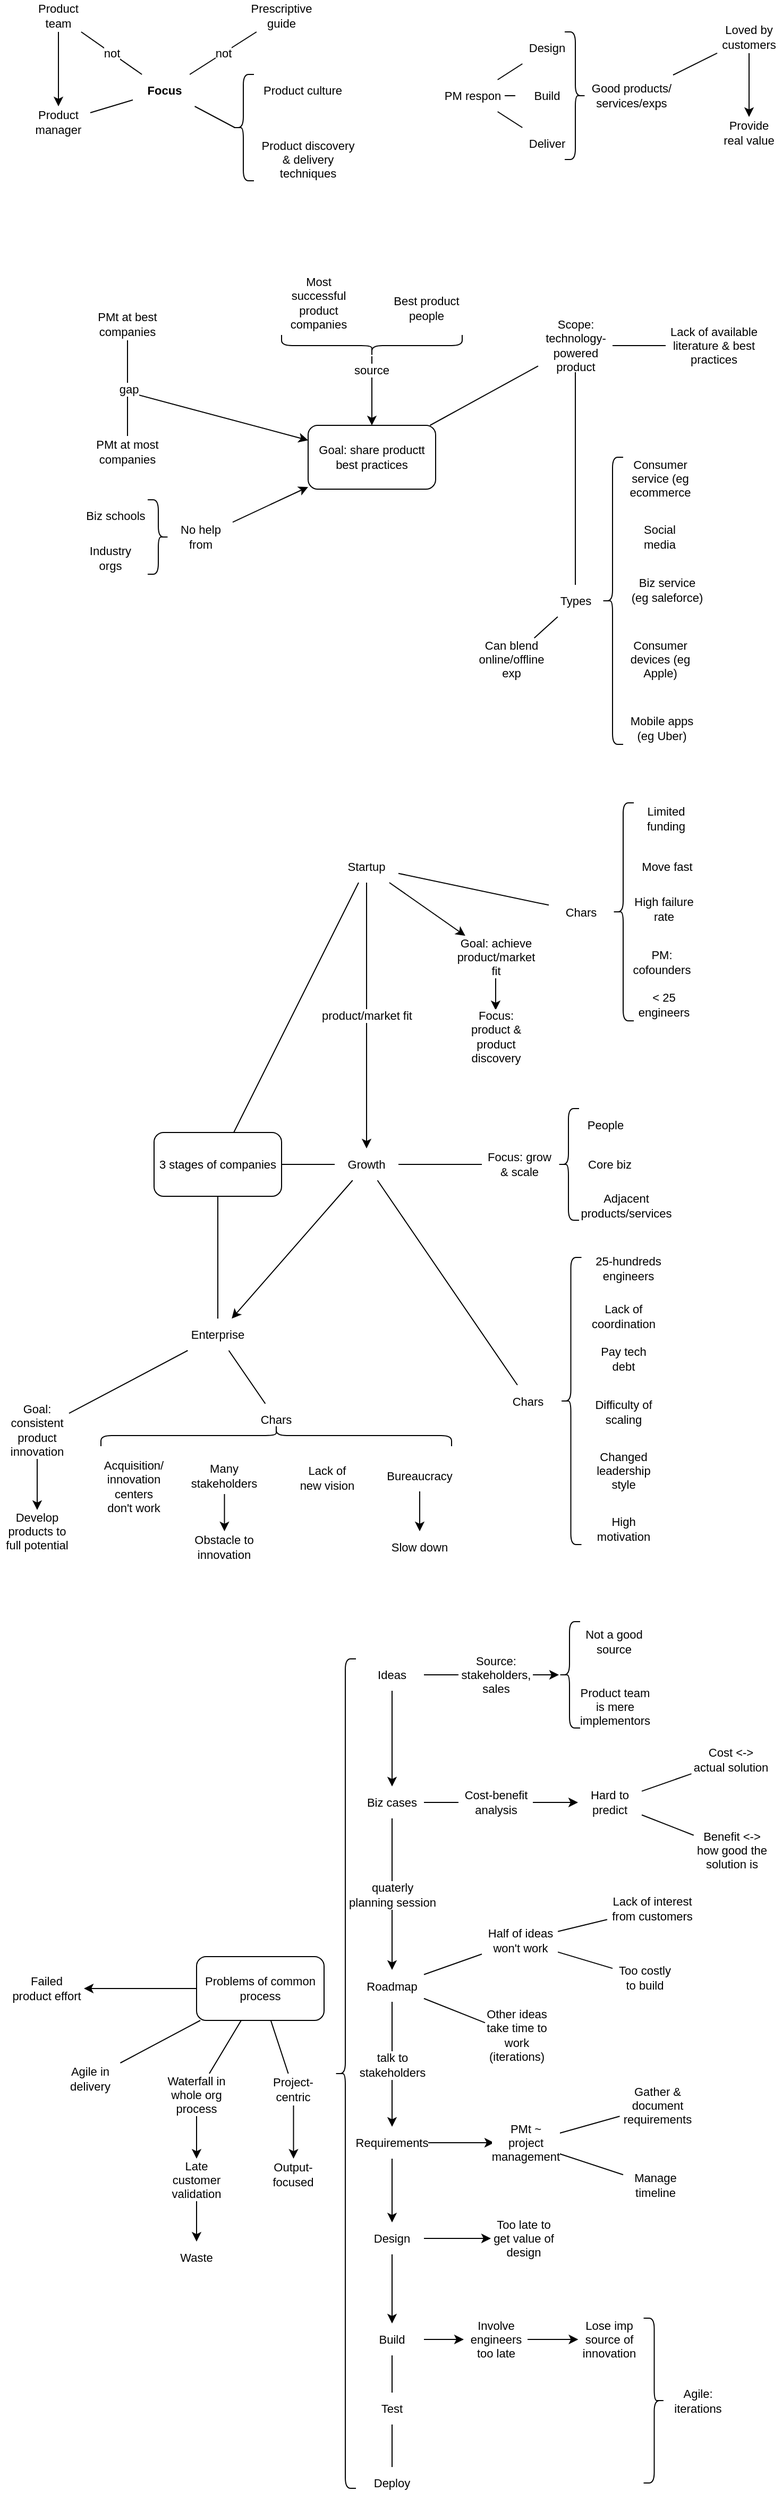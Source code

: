 <mxfile version="24.4.10" type="github">
  <diagram name="Page-1" id="LtzkvoZE5wQOxvXeWPpe">
    <mxGraphModel dx="954" dy="492" grid="1" gridSize="10" guides="1" tooltips="1" connect="1" arrows="1" fold="1" page="1" pageScale="1" pageWidth="827" pageHeight="1169" background="#ffffff" math="0" shadow="0">
      <root>
        <mxCell id="0" />
        <mxCell id="1" parent="0" />
        <mxCell id="TtzPyp4bpMKkoiG6bIdR-3" value="not" style="rounded=0;orthogonalLoop=1;jettySize=auto;html=1;endArrow=none;endFill=0;" edge="1" parent="1" source="TtzPyp4bpMKkoiG6bIdR-1" target="TtzPyp4bpMKkoiG6bIdR-2">
          <mxGeometry relative="1" as="geometry" />
        </mxCell>
        <mxCell id="TtzPyp4bpMKkoiG6bIdR-12" value="not" style="edgeStyle=none;rounded=0;orthogonalLoop=1;jettySize=auto;html=1;strokeColor=default;align=center;verticalAlign=middle;fontFamily=Helvetica;fontSize=11;fontColor=default;labelBackgroundColor=default;endArrow=none;endFill=0;" edge="1" parent="1" source="TtzPyp4bpMKkoiG6bIdR-1" target="TtzPyp4bpMKkoiG6bIdR-11">
          <mxGeometry relative="1" as="geometry" />
        </mxCell>
        <mxCell id="TtzPyp4bpMKkoiG6bIdR-13" style="edgeStyle=none;rounded=0;orthogonalLoop=1;jettySize=auto;html=1;strokeColor=default;align=center;verticalAlign=middle;fontFamily=Helvetica;fontSize=11;fontColor=default;labelBackgroundColor=default;endArrow=none;endFill=0;" edge="1" parent="1" source="TtzPyp4bpMKkoiG6bIdR-1" target="TtzPyp4bpMKkoiG6bIdR-10">
          <mxGeometry relative="1" as="geometry" />
        </mxCell>
        <mxCell id="TtzPyp4bpMKkoiG6bIdR-1" value="Focus" style="text;html=1;align=center;verticalAlign=middle;whiteSpace=wrap;rounded=0;fontSize=11;fontStyle=1" vertex="1" parent="1">
          <mxGeometry x="140" y="270" width="60" height="30" as="geometry" />
        </mxCell>
        <mxCell id="TtzPyp4bpMKkoiG6bIdR-2" value="Prescriptive guide" style="text;html=1;align=center;verticalAlign=middle;whiteSpace=wrap;rounded=0;fontSize=11;" vertex="1" parent="1">
          <mxGeometry x="250" y="200" width="60" height="30" as="geometry" />
        </mxCell>
        <mxCell id="TtzPyp4bpMKkoiG6bIdR-4" value="Product culture" style="text;html=1;align=center;verticalAlign=middle;whiteSpace=wrap;rounded=0;fontFamily=Helvetica;fontSize=11;fontColor=default;labelBackgroundColor=default;" vertex="1" parent="1">
          <mxGeometry x="260" y="270" width="80" height="30" as="geometry" />
        </mxCell>
        <mxCell id="TtzPyp4bpMKkoiG6bIdR-5" value="Product discovery &amp;amp; delivery techniques" style="text;html=1;align=center;verticalAlign=middle;whiteSpace=wrap;rounded=0;fontFamily=Helvetica;fontSize=11;fontColor=default;labelBackgroundColor=default;" vertex="1" parent="1">
          <mxGeometry x="260" y="330" width="90" height="40" as="geometry" />
        </mxCell>
        <mxCell id="TtzPyp4bpMKkoiG6bIdR-8" value="" style="shape=curlyBracket;whiteSpace=wrap;html=1;rounded=1;labelPosition=left;verticalLabelPosition=middle;align=right;verticalAlign=middle;fontFamily=Helvetica;fontSize=11;fontColor=default;labelBackgroundColor=default;" vertex="1" parent="1">
          <mxGeometry x="234" y="270" width="20" height="100" as="geometry" />
        </mxCell>
        <mxCell id="TtzPyp4bpMKkoiG6bIdR-9" style="edgeStyle=none;rounded=0;orthogonalLoop=1;jettySize=auto;html=1;entryX=0.1;entryY=0.5;entryDx=0;entryDy=0;entryPerimeter=0;strokeColor=default;align=center;verticalAlign=middle;fontFamily=Helvetica;fontSize=11;fontColor=default;labelBackgroundColor=default;endArrow=none;endFill=0;" edge="1" parent="1" source="TtzPyp4bpMKkoiG6bIdR-1" target="TtzPyp4bpMKkoiG6bIdR-8">
          <mxGeometry relative="1" as="geometry" />
        </mxCell>
        <mxCell id="TtzPyp4bpMKkoiG6bIdR-10" value="Product manager" style="text;html=1;align=center;verticalAlign=middle;whiteSpace=wrap;rounded=0;fontFamily=Helvetica;fontSize=11;fontColor=default;labelBackgroundColor=default;" vertex="1" parent="1">
          <mxGeometry x="40" y="300" width="60" height="30" as="geometry" />
        </mxCell>
        <mxCell id="TtzPyp4bpMKkoiG6bIdR-14" style="edgeStyle=none;rounded=0;orthogonalLoop=1;jettySize=auto;html=1;strokeColor=default;align=center;verticalAlign=middle;fontFamily=Helvetica;fontSize=11;fontColor=default;labelBackgroundColor=default;endArrow=classic;endFill=1;" edge="1" parent="1" source="TtzPyp4bpMKkoiG6bIdR-11" target="TtzPyp4bpMKkoiG6bIdR-10">
          <mxGeometry relative="1" as="geometry">
            <Array as="points" />
          </mxGeometry>
        </mxCell>
        <mxCell id="TtzPyp4bpMKkoiG6bIdR-11" value="Product team" style="text;html=1;align=center;verticalAlign=middle;whiteSpace=wrap;rounded=0;fontFamily=Helvetica;fontSize=11;fontColor=default;labelBackgroundColor=default;" vertex="1" parent="1">
          <mxGeometry x="40" y="200" width="60" height="30" as="geometry" />
        </mxCell>
        <mxCell id="TtzPyp4bpMKkoiG6bIdR-20" style="edgeStyle=none;rounded=0;orthogonalLoop=1;jettySize=auto;html=1;strokeColor=default;align=center;verticalAlign=middle;fontFamily=Helvetica;fontSize=11;fontColor=default;labelBackgroundColor=default;endArrow=none;endFill=0;startArrow=classic;startFill=1;" edge="1" parent="1" source="TtzPyp4bpMKkoiG6bIdR-17">
          <mxGeometry relative="1" as="geometry">
            <mxPoint x="140" y="570" as="targetPoint" />
          </mxGeometry>
        </mxCell>
        <mxCell id="TtzPyp4bpMKkoiG6bIdR-24" style="edgeStyle=none;rounded=0;orthogonalLoop=1;jettySize=auto;html=1;strokeColor=default;align=center;verticalAlign=middle;fontFamily=Helvetica;fontSize=11;fontColor=default;labelBackgroundColor=default;endArrow=none;endFill=0;" edge="1" parent="1" source="TtzPyp4bpMKkoiG6bIdR-17" target="TtzPyp4bpMKkoiG6bIdR-23">
          <mxGeometry relative="1" as="geometry" />
        </mxCell>
        <mxCell id="TtzPyp4bpMKkoiG6bIdR-17" value="Goal: share productt best practices" style="rounded=1;whiteSpace=wrap;html=1;fontFamily=Helvetica;fontSize=11;fontColor=default;labelBackgroundColor=default;" vertex="1" parent="1">
          <mxGeometry x="305" y="600" width="120" height="60" as="geometry" />
        </mxCell>
        <mxCell id="TtzPyp4bpMKkoiG6bIdR-21" value="" style="edgeStyle=none;rounded=0;orthogonalLoop=1;jettySize=auto;html=1;strokeColor=default;align=center;verticalAlign=middle;fontFamily=Helvetica;fontSize=11;fontColor=default;labelBackgroundColor=default;endArrow=none;endFill=0;" edge="1" parent="1" source="TtzPyp4bpMKkoiG6bIdR-18" target="TtzPyp4bpMKkoiG6bIdR-19">
          <mxGeometry relative="1" as="geometry" />
        </mxCell>
        <mxCell id="TtzPyp4bpMKkoiG6bIdR-22" value="gap" style="edgeLabel;html=1;align=center;verticalAlign=middle;resizable=0;points=[];fontFamily=Helvetica;fontSize=11;fontColor=default;labelBackgroundColor=default;" vertex="1" connectable="0" parent="TtzPyp4bpMKkoiG6bIdR-21">
          <mxGeometry x="0.022" y="1" relative="1" as="geometry">
            <mxPoint as="offset" />
          </mxGeometry>
        </mxCell>
        <mxCell id="TtzPyp4bpMKkoiG6bIdR-18" value="PMt at best companies" style="text;html=1;align=center;verticalAlign=middle;whiteSpace=wrap;rounded=0;fontFamily=Helvetica;fontSize=11;fontColor=default;labelBackgroundColor=default;" vertex="1" parent="1">
          <mxGeometry x="105" y="490" width="60" height="30" as="geometry" />
        </mxCell>
        <mxCell id="TtzPyp4bpMKkoiG6bIdR-19" value="PMt at most companies" style="text;html=1;align=center;verticalAlign=middle;whiteSpace=wrap;rounded=0;fontFamily=Helvetica;fontSize=11;fontColor=default;labelBackgroundColor=default;" vertex="1" parent="1">
          <mxGeometry x="100" y="610" width="70" height="30" as="geometry" />
        </mxCell>
        <mxCell id="TtzPyp4bpMKkoiG6bIdR-26" value="" style="edgeStyle=none;rounded=0;orthogonalLoop=1;jettySize=auto;html=1;strokeColor=default;align=center;verticalAlign=middle;fontFamily=Helvetica;fontSize=11;fontColor=default;labelBackgroundColor=default;endArrow=none;endFill=0;" edge="1" parent="1" source="TtzPyp4bpMKkoiG6bIdR-23" target="TtzPyp4bpMKkoiG6bIdR-25">
          <mxGeometry relative="1" as="geometry" />
        </mxCell>
        <mxCell id="TtzPyp4bpMKkoiG6bIdR-23" value="Scope: technology-powered product" style="text;html=1;align=center;verticalAlign=middle;whiteSpace=wrap;rounded=0;fontFamily=Helvetica;fontSize=11;fontColor=default;labelBackgroundColor=default;" vertex="1" parent="1">
          <mxGeometry x="521.5" y="500" width="70" height="50" as="geometry" />
        </mxCell>
        <mxCell id="TtzPyp4bpMKkoiG6bIdR-25" value="Lack of available literature &amp;amp; best practices" style="text;html=1;align=center;verticalAlign=middle;whiteSpace=wrap;rounded=0;fontFamily=Helvetica;fontSize=11;fontColor=default;labelBackgroundColor=default;" vertex="1" parent="1">
          <mxGeometry x="641.5" y="505" width="90" height="40" as="geometry" />
        </mxCell>
        <mxCell id="TtzPyp4bpMKkoiG6bIdR-37" style="edgeStyle=none;rounded=0;orthogonalLoop=1;jettySize=auto;html=1;strokeColor=default;align=center;verticalAlign=middle;fontFamily=Helvetica;fontSize=11;fontColor=default;labelBackgroundColor=default;endArrow=none;endFill=0;" edge="1" parent="1" source="TtzPyp4bpMKkoiG6bIdR-27" target="TtzPyp4bpMKkoiG6bIdR-36">
          <mxGeometry relative="1" as="geometry" />
        </mxCell>
        <mxCell id="TtzPyp4bpMKkoiG6bIdR-27" value="Good products/&lt;br&gt;services/exps" style="text;html=1;align=center;verticalAlign=middle;whiteSpace=wrap;rounded=0;fontFamily=Helvetica;fontSize=11;fontColor=default;labelBackgroundColor=default;" vertex="1" parent="1">
          <mxGeometry x="570" y="270" width="78.5" height="40" as="geometry" />
        </mxCell>
        <mxCell id="TtzPyp4bpMKkoiG6bIdR-33" style="edgeStyle=none;rounded=0;orthogonalLoop=1;jettySize=auto;html=1;strokeColor=default;align=center;verticalAlign=middle;fontFamily=Helvetica;fontSize=11;fontColor=default;labelBackgroundColor=default;endArrow=none;endFill=0;" edge="1" parent="1" source="TtzPyp4bpMKkoiG6bIdR-28" target="TtzPyp4bpMKkoiG6bIdR-30">
          <mxGeometry relative="1" as="geometry" />
        </mxCell>
        <mxCell id="TtzPyp4bpMKkoiG6bIdR-34" style="edgeStyle=none;rounded=0;orthogonalLoop=1;jettySize=auto;html=1;strokeColor=default;align=center;verticalAlign=middle;fontFamily=Helvetica;fontSize=11;fontColor=default;labelBackgroundColor=default;endArrow=none;endFill=0;" edge="1" parent="1" source="TtzPyp4bpMKkoiG6bIdR-28" target="TtzPyp4bpMKkoiG6bIdR-31">
          <mxGeometry relative="1" as="geometry" />
        </mxCell>
        <mxCell id="TtzPyp4bpMKkoiG6bIdR-35" style="edgeStyle=none;rounded=0;orthogonalLoop=1;jettySize=auto;html=1;strokeColor=default;align=center;verticalAlign=middle;fontFamily=Helvetica;fontSize=11;fontColor=default;labelBackgroundColor=default;endArrow=none;endFill=0;" edge="1" parent="1" source="TtzPyp4bpMKkoiG6bIdR-28" target="TtzPyp4bpMKkoiG6bIdR-32">
          <mxGeometry relative="1" as="geometry" />
        </mxCell>
        <mxCell id="TtzPyp4bpMKkoiG6bIdR-28" value="PM respon" style="text;html=1;align=center;verticalAlign=middle;whiteSpace=wrap;rounded=0;fontFamily=Helvetica;fontSize=11;fontColor=default;labelBackgroundColor=default;" vertex="1" parent="1">
          <mxGeometry x="430" y="275" width="60" height="30" as="geometry" />
        </mxCell>
        <mxCell id="TtzPyp4bpMKkoiG6bIdR-29" value="" style="shape=curlyBracket;whiteSpace=wrap;html=1;rounded=1;flipH=1;labelPosition=right;verticalLabelPosition=middle;align=left;verticalAlign=middle;fontFamily=Helvetica;fontSize=11;fontColor=default;labelBackgroundColor=default;" vertex="1" parent="1">
          <mxGeometry x="546.5" y="230" width="20" height="120" as="geometry" />
        </mxCell>
        <mxCell id="TtzPyp4bpMKkoiG6bIdR-30" value="Design" style="text;html=1;align=center;verticalAlign=middle;whiteSpace=wrap;rounded=0;fontFamily=Helvetica;fontSize=11;fontColor=default;labelBackgroundColor=default;" vertex="1" parent="1">
          <mxGeometry x="500" y="230" width="60" height="30" as="geometry" />
        </mxCell>
        <mxCell id="TtzPyp4bpMKkoiG6bIdR-31" value="Build" style="text;html=1;align=center;verticalAlign=middle;whiteSpace=wrap;rounded=0;fontFamily=Helvetica;fontSize=11;fontColor=default;labelBackgroundColor=default;" vertex="1" parent="1">
          <mxGeometry x="500" y="275" width="60" height="30" as="geometry" />
        </mxCell>
        <mxCell id="TtzPyp4bpMKkoiG6bIdR-32" value="Deliver" style="text;html=1;align=center;verticalAlign=middle;whiteSpace=wrap;rounded=0;fontFamily=Helvetica;fontSize=11;fontColor=default;labelBackgroundColor=default;" vertex="1" parent="1">
          <mxGeometry x="500" y="320" width="60" height="30" as="geometry" />
        </mxCell>
        <mxCell id="TtzPyp4bpMKkoiG6bIdR-39" value="" style="edgeStyle=none;rounded=0;orthogonalLoop=1;jettySize=auto;html=1;strokeColor=default;align=center;verticalAlign=middle;fontFamily=Helvetica;fontSize=11;fontColor=default;labelBackgroundColor=default;endArrow=classic;endFill=1;" edge="1" parent="1" source="TtzPyp4bpMKkoiG6bIdR-36" target="TtzPyp4bpMKkoiG6bIdR-38">
          <mxGeometry relative="1" as="geometry" />
        </mxCell>
        <mxCell id="TtzPyp4bpMKkoiG6bIdR-36" value="Loved by customers" style="text;html=1;align=center;verticalAlign=middle;whiteSpace=wrap;rounded=0;fontFamily=Helvetica;fontSize=11;fontColor=default;labelBackgroundColor=default;" vertex="1" parent="1">
          <mxGeometry x="690" y="220" width="60" height="30" as="geometry" />
        </mxCell>
        <mxCell id="TtzPyp4bpMKkoiG6bIdR-38" value="Provide real value" style="text;html=1;align=center;verticalAlign=middle;whiteSpace=wrap;rounded=0;fontFamily=Helvetica;fontSize=11;fontColor=default;labelBackgroundColor=default;" vertex="1" parent="1">
          <mxGeometry x="690" y="310" width="60" height="30" as="geometry" />
        </mxCell>
        <mxCell id="TtzPyp4bpMKkoiG6bIdR-48" style="edgeStyle=none;rounded=0;orthogonalLoop=1;jettySize=auto;html=1;strokeColor=default;align=center;verticalAlign=middle;fontFamily=Helvetica;fontSize=11;fontColor=default;labelBackgroundColor=default;endArrow=none;endFill=0;" edge="1" parent="1" source="TtzPyp4bpMKkoiG6bIdR-40" target="TtzPyp4bpMKkoiG6bIdR-47">
          <mxGeometry relative="1" as="geometry" />
        </mxCell>
        <mxCell id="TtzPyp4bpMKkoiG6bIdR-49" style="edgeStyle=none;rounded=0;orthogonalLoop=1;jettySize=auto;html=1;strokeColor=default;align=center;verticalAlign=middle;fontFamily=Helvetica;fontSize=11;fontColor=default;labelBackgroundColor=default;endArrow=none;endFill=0;" edge="1" parent="1" source="TtzPyp4bpMKkoiG6bIdR-40" target="TtzPyp4bpMKkoiG6bIdR-23">
          <mxGeometry relative="1" as="geometry" />
        </mxCell>
        <mxCell id="TtzPyp4bpMKkoiG6bIdR-40" value="Types" style="text;html=1;align=center;verticalAlign=middle;whiteSpace=wrap;rounded=0;fontFamily=Helvetica;fontSize=11;fontColor=default;labelBackgroundColor=default;" vertex="1" parent="1">
          <mxGeometry x="526.5" y="750" width="60" height="30" as="geometry" />
        </mxCell>
        <mxCell id="TtzPyp4bpMKkoiG6bIdR-41" value="" style="shape=curlyBracket;whiteSpace=wrap;html=1;rounded=1;labelPosition=left;verticalLabelPosition=middle;align=right;verticalAlign=middle;fontFamily=Helvetica;fontSize=11;fontColor=default;labelBackgroundColor=default;" vertex="1" parent="1">
          <mxGeometry x="581.5" y="630" width="20" height="270" as="geometry" />
        </mxCell>
        <mxCell id="TtzPyp4bpMKkoiG6bIdR-42" value="Consumer service (eg ecommerce" style="text;html=1;align=center;verticalAlign=middle;whiteSpace=wrap;rounded=0;fontFamily=Helvetica;fontSize=11;fontColor=default;labelBackgroundColor=default;" vertex="1" parent="1">
          <mxGeometry x="601.5" y="630" width="68.5" height="40" as="geometry" />
        </mxCell>
        <mxCell id="TtzPyp4bpMKkoiG6bIdR-43" value="Social media" style="text;html=1;align=center;verticalAlign=middle;whiteSpace=wrap;rounded=0;fontFamily=Helvetica;fontSize=11;fontColor=default;labelBackgroundColor=default;" vertex="1" parent="1">
          <mxGeometry x="605.75" y="690" width="60" height="30" as="geometry" />
        </mxCell>
        <mxCell id="TtzPyp4bpMKkoiG6bIdR-44" value="Biz service (eg saleforce)" style="text;html=1;align=center;verticalAlign=middle;whiteSpace=wrap;rounded=0;fontFamily=Helvetica;fontSize=11;fontColor=default;labelBackgroundColor=default;" vertex="1" parent="1">
          <mxGeometry x="605.75" y="740" width="74.25" height="30" as="geometry" />
        </mxCell>
        <mxCell id="TtzPyp4bpMKkoiG6bIdR-45" value="Consumer devices (eg Apple)" style="text;html=1;align=center;verticalAlign=middle;whiteSpace=wrap;rounded=0;fontFamily=Helvetica;fontSize=11;fontColor=default;labelBackgroundColor=default;" vertex="1" parent="1">
          <mxGeometry x="607.25" y="800" width="58.5" height="40" as="geometry" />
        </mxCell>
        <mxCell id="TtzPyp4bpMKkoiG6bIdR-46" value="Mobile apps (eg Uber)" style="text;html=1;align=center;verticalAlign=middle;whiteSpace=wrap;rounded=0;fontFamily=Helvetica;fontSize=11;fontColor=default;labelBackgroundColor=default;" vertex="1" parent="1">
          <mxGeometry x="605.75" y="870" width="64.25" height="30" as="geometry" />
        </mxCell>
        <mxCell id="TtzPyp4bpMKkoiG6bIdR-47" value="Can blend online/offline exp" style="text;html=1;align=center;verticalAlign=middle;whiteSpace=wrap;rounded=0;fontFamily=Helvetica;fontSize=11;fontColor=default;labelBackgroundColor=default;" vertex="1" parent="1">
          <mxGeometry x="461.5" y="800" width="68.5" height="40" as="geometry" />
        </mxCell>
        <mxCell id="TtzPyp4bpMKkoiG6bIdR-50" value="Most successful product companies" style="text;html=1;align=center;verticalAlign=middle;whiteSpace=wrap;rounded=0;fontFamily=Helvetica;fontSize=11;fontColor=default;labelBackgroundColor=default;" vertex="1" parent="1">
          <mxGeometry x="280" y="460" width="70" height="50" as="geometry" />
        </mxCell>
        <mxCell id="TtzPyp4bpMKkoiG6bIdR-51" value="Best product people" style="text;html=1;align=center;verticalAlign=middle;whiteSpace=wrap;rounded=0;fontFamily=Helvetica;fontSize=11;fontColor=default;labelBackgroundColor=default;" vertex="1" parent="1">
          <mxGeometry x="381.5" y="475" width="68.5" height="30" as="geometry" />
        </mxCell>
        <mxCell id="TtzPyp4bpMKkoiG6bIdR-53" value="" style="edgeStyle=none;rounded=0;orthogonalLoop=1;jettySize=auto;html=1;strokeColor=default;align=center;verticalAlign=middle;fontFamily=Helvetica;fontSize=11;fontColor=default;labelBackgroundColor=default;endArrow=classic;endFill=1;" edge="1" parent="1" source="TtzPyp4bpMKkoiG6bIdR-52" target="TtzPyp4bpMKkoiG6bIdR-17">
          <mxGeometry relative="1" as="geometry" />
        </mxCell>
        <mxCell id="TtzPyp4bpMKkoiG6bIdR-52" value="source" style="shape=curlyBracket;whiteSpace=wrap;html=1;rounded=1;flipH=1;labelPosition=center;verticalLabelPosition=bottom;align=center;verticalAlign=top;fontFamily=Helvetica;fontSize=11;fontColor=default;labelBackgroundColor=default;direction=north;" vertex="1" parent="1">
          <mxGeometry x="280" y="515" width="170" height="20" as="geometry" />
        </mxCell>
        <mxCell id="TtzPyp4bpMKkoiG6bIdR-58" style="edgeStyle=none;rounded=0;orthogonalLoop=1;jettySize=auto;html=1;strokeColor=default;align=center;verticalAlign=middle;fontFamily=Helvetica;fontSize=11;fontColor=default;labelBackgroundColor=default;endArrow=classic;endFill=1;" edge="1" parent="1" source="TtzPyp4bpMKkoiG6bIdR-54" target="TtzPyp4bpMKkoiG6bIdR-17">
          <mxGeometry relative="1" as="geometry" />
        </mxCell>
        <mxCell id="TtzPyp4bpMKkoiG6bIdR-54" value="No help from" style="text;html=1;align=center;verticalAlign=middle;whiteSpace=wrap;rounded=0;fontFamily=Helvetica;fontSize=11;fontColor=default;labelBackgroundColor=default;" vertex="1" parent="1">
          <mxGeometry x="174" y="690" width="60" height="30" as="geometry" />
        </mxCell>
        <mxCell id="TtzPyp4bpMKkoiG6bIdR-55" value="" style="shape=curlyBracket;whiteSpace=wrap;html=1;rounded=1;flipH=1;labelPosition=right;verticalLabelPosition=middle;align=left;verticalAlign=middle;fontFamily=Helvetica;fontSize=11;fontColor=default;labelBackgroundColor=default;" vertex="1" parent="1">
          <mxGeometry x="154" y="670" width="20" height="70" as="geometry" />
        </mxCell>
        <mxCell id="TtzPyp4bpMKkoiG6bIdR-56" value="Biz schools" style="text;html=1;align=center;verticalAlign=middle;whiteSpace=wrap;rounded=0;fontFamily=Helvetica;fontSize=11;fontColor=default;labelBackgroundColor=default;" vertex="1" parent="1">
          <mxGeometry x="94" y="670" width="60" height="30" as="geometry" />
        </mxCell>
        <mxCell id="TtzPyp4bpMKkoiG6bIdR-57" value="Industry orgs" style="text;html=1;align=center;verticalAlign=middle;whiteSpace=wrap;rounded=0;fontFamily=Helvetica;fontSize=11;fontColor=default;labelBackgroundColor=default;" vertex="1" parent="1">
          <mxGeometry x="89" y="710" width="60" height="30" as="geometry" />
        </mxCell>
        <mxCell id="TtzPyp4bpMKkoiG6bIdR-73" style="edgeStyle=none;rounded=0;orthogonalLoop=1;jettySize=auto;html=1;strokeColor=default;align=center;verticalAlign=middle;fontFamily=Helvetica;fontSize=11;fontColor=default;labelBackgroundColor=default;endArrow=none;endFill=0;" edge="1" parent="1" source="TtzPyp4bpMKkoiG6bIdR-59" target="TtzPyp4bpMKkoiG6bIdR-60">
          <mxGeometry relative="1" as="geometry" />
        </mxCell>
        <mxCell id="TtzPyp4bpMKkoiG6bIdR-76" style="edgeStyle=none;rounded=0;orthogonalLoop=1;jettySize=auto;html=1;strokeColor=default;align=center;verticalAlign=middle;fontFamily=Helvetica;fontSize=11;fontColor=default;labelBackgroundColor=default;endArrow=none;endFill=0;" edge="1" parent="1" source="TtzPyp4bpMKkoiG6bIdR-59" target="TtzPyp4bpMKkoiG6bIdR-74">
          <mxGeometry relative="1" as="geometry" />
        </mxCell>
        <mxCell id="TtzPyp4bpMKkoiG6bIdR-94" style="edgeStyle=none;rounded=0;orthogonalLoop=1;jettySize=auto;html=1;strokeColor=default;align=center;verticalAlign=middle;fontFamily=Helvetica;fontSize=11;fontColor=default;labelBackgroundColor=default;endArrow=none;endFill=0;" edge="1" parent="1" source="TtzPyp4bpMKkoiG6bIdR-59" target="TtzPyp4bpMKkoiG6bIdR-93">
          <mxGeometry relative="1" as="geometry" />
        </mxCell>
        <mxCell id="TtzPyp4bpMKkoiG6bIdR-59" value="3 stages of companies" style="rounded=1;whiteSpace=wrap;html=1;fontFamily=Helvetica;fontSize=11;fontColor=default;labelBackgroundColor=default;" vertex="1" parent="1">
          <mxGeometry x="160" y="1265" width="120" height="60" as="geometry" />
        </mxCell>
        <mxCell id="TtzPyp4bpMKkoiG6bIdR-63" style="edgeStyle=none;rounded=0;orthogonalLoop=1;jettySize=auto;html=1;strokeColor=default;align=center;verticalAlign=middle;fontFamily=Helvetica;fontSize=11;fontColor=default;labelBackgroundColor=default;endArrow=classic;endFill=1;" edge="1" parent="1" source="TtzPyp4bpMKkoiG6bIdR-60" target="TtzPyp4bpMKkoiG6bIdR-62">
          <mxGeometry relative="1" as="geometry" />
        </mxCell>
        <mxCell id="TtzPyp4bpMKkoiG6bIdR-64" value="" style="edgeStyle=none;rounded=0;orthogonalLoop=1;jettySize=auto;html=1;strokeColor=default;align=center;verticalAlign=middle;fontFamily=Helvetica;fontSize=11;fontColor=default;labelBackgroundColor=default;endArrow=none;endFill=0;" edge="1" parent="1" source="TtzPyp4bpMKkoiG6bIdR-60" target="TtzPyp4bpMKkoiG6bIdR-61">
          <mxGeometry relative="1" as="geometry" />
        </mxCell>
        <mxCell id="TtzPyp4bpMKkoiG6bIdR-77" value="product/market fit" style="edgeStyle=none;rounded=0;orthogonalLoop=1;jettySize=auto;html=1;strokeColor=default;align=center;verticalAlign=middle;fontFamily=Helvetica;fontSize=11;fontColor=default;labelBackgroundColor=default;endArrow=classic;endFill=1;" edge="1" parent="1" source="TtzPyp4bpMKkoiG6bIdR-60" target="TtzPyp4bpMKkoiG6bIdR-74">
          <mxGeometry relative="1" as="geometry" />
        </mxCell>
        <mxCell id="TtzPyp4bpMKkoiG6bIdR-60" value="Startup" style="text;html=1;align=center;verticalAlign=middle;whiteSpace=wrap;rounded=0;fontFamily=Helvetica;fontSize=11;fontColor=default;labelBackgroundColor=default;" vertex="1" parent="1">
          <mxGeometry x="330" y="1000" width="60" height="30" as="geometry" />
        </mxCell>
        <mxCell id="TtzPyp4bpMKkoiG6bIdR-61" value="Chars" style="text;html=1;align=center;verticalAlign=middle;whiteSpace=wrap;rounded=0;fontFamily=Helvetica;fontSize=11;fontColor=default;labelBackgroundColor=default;" vertex="1" parent="1">
          <mxGeometry x="531.5" y="1042.5" width="60" height="30" as="geometry" />
        </mxCell>
        <mxCell id="TtzPyp4bpMKkoiG6bIdR-72" value="" style="edgeStyle=none;rounded=0;orthogonalLoop=1;jettySize=auto;html=1;strokeColor=default;align=center;verticalAlign=middle;fontFamily=Helvetica;fontSize=11;fontColor=default;labelBackgroundColor=default;endArrow=classic;endFill=1;" edge="1" parent="1" source="TtzPyp4bpMKkoiG6bIdR-62" target="TtzPyp4bpMKkoiG6bIdR-71">
          <mxGeometry relative="1" as="geometry" />
        </mxCell>
        <mxCell id="TtzPyp4bpMKkoiG6bIdR-62" value="Goal: achieve product/market fit" style="text;html=1;align=center;verticalAlign=middle;whiteSpace=wrap;rounded=0;fontFamily=Helvetica;fontSize=11;fontColor=default;labelBackgroundColor=default;" vertex="1" parent="1">
          <mxGeometry x="441.5" y="1080" width="80" height="40" as="geometry" />
        </mxCell>
        <mxCell id="TtzPyp4bpMKkoiG6bIdR-65" value="" style="shape=curlyBracket;whiteSpace=wrap;html=1;rounded=1;labelPosition=left;verticalLabelPosition=middle;align=right;verticalAlign=middle;fontFamily=Helvetica;fontSize=11;fontColor=default;labelBackgroundColor=default;size=0.5;" vertex="1" parent="1">
          <mxGeometry x="591.5" y="955" width="20" height="205" as="geometry" />
        </mxCell>
        <mxCell id="TtzPyp4bpMKkoiG6bIdR-66" value="Limited funding" style="text;html=1;align=center;verticalAlign=middle;whiteSpace=wrap;rounded=0;fontFamily=Helvetica;fontSize=11;fontColor=default;labelBackgroundColor=default;" vertex="1" parent="1">
          <mxGeometry x="611.5" y="955" width="60" height="30" as="geometry" />
        </mxCell>
        <mxCell id="TtzPyp4bpMKkoiG6bIdR-67" value="Move fast" style="text;html=1;align=center;verticalAlign=middle;whiteSpace=wrap;rounded=0;fontFamily=Helvetica;fontSize=11;fontColor=default;labelBackgroundColor=default;" vertex="1" parent="1">
          <mxGeometry x="612.88" y="1000" width="60" height="30" as="geometry" />
        </mxCell>
        <mxCell id="TtzPyp4bpMKkoiG6bIdR-68" value="High failure rate" style="text;html=1;align=center;verticalAlign=middle;whiteSpace=wrap;rounded=0;fontFamily=Helvetica;fontSize=11;fontColor=default;labelBackgroundColor=default;" vertex="1" parent="1">
          <mxGeometry x="610" y="1040" width="60" height="30" as="geometry" />
        </mxCell>
        <mxCell id="TtzPyp4bpMKkoiG6bIdR-69" value="PM: cofounders" style="text;html=1;align=center;verticalAlign=middle;whiteSpace=wrap;rounded=0;fontFamily=Helvetica;fontSize=11;fontColor=default;labelBackgroundColor=default;" vertex="1" parent="1">
          <mxGeometry x="607.87" y="1090" width="60" height="30" as="geometry" />
        </mxCell>
        <mxCell id="TtzPyp4bpMKkoiG6bIdR-70" value="&amp;lt; 25 engineers" style="text;html=1;align=center;verticalAlign=middle;whiteSpace=wrap;rounded=0;fontFamily=Helvetica;fontSize=11;fontColor=default;labelBackgroundColor=default;" vertex="1" parent="1">
          <mxGeometry x="610" y="1130" width="60" height="30" as="geometry" />
        </mxCell>
        <mxCell id="TtzPyp4bpMKkoiG6bIdR-71" value="Focus: product &amp;amp; product discovery" style="text;html=1;align=center;verticalAlign=middle;whiteSpace=wrap;rounded=0;fontFamily=Helvetica;fontSize=11;fontColor=default;labelBackgroundColor=default;" vertex="1" parent="1">
          <mxGeometry x="451.5" y="1150" width="60" height="50" as="geometry" />
        </mxCell>
        <mxCell id="TtzPyp4bpMKkoiG6bIdR-79" value="" style="edgeStyle=none;rounded=0;orthogonalLoop=1;jettySize=auto;html=1;strokeColor=default;align=center;verticalAlign=middle;fontFamily=Helvetica;fontSize=11;fontColor=default;labelBackgroundColor=default;endArrow=none;endFill=0;" edge="1" parent="1" source="TtzPyp4bpMKkoiG6bIdR-74" target="TtzPyp4bpMKkoiG6bIdR-78">
          <mxGeometry relative="1" as="geometry" />
        </mxCell>
        <mxCell id="TtzPyp4bpMKkoiG6bIdR-85" style="edgeStyle=none;rounded=0;orthogonalLoop=1;jettySize=auto;html=1;strokeColor=default;align=center;verticalAlign=middle;fontFamily=Helvetica;fontSize=11;fontColor=default;labelBackgroundColor=default;endArrow=none;endFill=0;" edge="1" parent="1" source="TtzPyp4bpMKkoiG6bIdR-74" target="TtzPyp4bpMKkoiG6bIdR-84">
          <mxGeometry relative="1" as="geometry" />
        </mxCell>
        <mxCell id="TtzPyp4bpMKkoiG6bIdR-112" style="edgeStyle=none;rounded=0;orthogonalLoop=1;jettySize=auto;html=1;strokeColor=default;align=center;verticalAlign=middle;fontFamily=Helvetica;fontSize=11;fontColor=default;labelBackgroundColor=default;endArrow=classic;endFill=1;" edge="1" parent="1" source="TtzPyp4bpMKkoiG6bIdR-74" target="TtzPyp4bpMKkoiG6bIdR-93">
          <mxGeometry relative="1" as="geometry" />
        </mxCell>
        <mxCell id="TtzPyp4bpMKkoiG6bIdR-74" value="Growth" style="text;html=1;align=center;verticalAlign=middle;whiteSpace=wrap;rounded=0;fontFamily=Helvetica;fontSize=11;fontColor=default;labelBackgroundColor=default;" vertex="1" parent="1">
          <mxGeometry x="330" y="1280" width="60" height="30" as="geometry" />
        </mxCell>
        <mxCell id="TtzPyp4bpMKkoiG6bIdR-78" value="Focus: grow &amp;amp; scale" style="text;html=1;align=center;verticalAlign=middle;whiteSpace=wrap;rounded=0;fontFamily=Helvetica;fontSize=11;fontColor=default;labelBackgroundColor=default;" vertex="1" parent="1">
          <mxGeometry x="468.5" y="1280" width="70" height="30" as="geometry" />
        </mxCell>
        <mxCell id="TtzPyp4bpMKkoiG6bIdR-80" value="" style="shape=curlyBracket;whiteSpace=wrap;html=1;rounded=1;labelPosition=left;verticalLabelPosition=middle;align=right;verticalAlign=middle;fontFamily=Helvetica;fontSize=11;fontColor=default;labelBackgroundColor=default;" vertex="1" parent="1">
          <mxGeometry x="540" y="1242.5" width="20" height="105" as="geometry" />
        </mxCell>
        <mxCell id="TtzPyp4bpMKkoiG6bIdR-81" value="People" style="text;html=1;align=center;verticalAlign=middle;whiteSpace=wrap;rounded=0;fontFamily=Helvetica;fontSize=11;fontColor=default;labelBackgroundColor=default;" vertex="1" parent="1">
          <mxGeometry x="555" y="1242.5" width="60" height="30" as="geometry" />
        </mxCell>
        <mxCell id="TtzPyp4bpMKkoiG6bIdR-82" value="Core biz" style="text;html=1;align=center;verticalAlign=middle;whiteSpace=wrap;rounded=0;fontFamily=Helvetica;fontSize=11;fontColor=default;labelBackgroundColor=default;" vertex="1" parent="1">
          <mxGeometry x="558.5" y="1280" width="60" height="30" as="geometry" />
        </mxCell>
        <mxCell id="TtzPyp4bpMKkoiG6bIdR-83" value="Adjacent products/services" style="text;html=1;align=center;verticalAlign=middle;whiteSpace=wrap;rounded=0;fontFamily=Helvetica;fontSize=11;fontColor=default;labelBackgroundColor=default;" vertex="1" parent="1">
          <mxGeometry x="560" y="1317.5" width="88.5" height="32.5" as="geometry" />
        </mxCell>
        <mxCell id="TtzPyp4bpMKkoiG6bIdR-84" value="Chars" style="text;html=1;align=center;verticalAlign=middle;whiteSpace=wrap;rounded=0;fontFamily=Helvetica;fontSize=11;fontColor=default;labelBackgroundColor=default;" vertex="1" parent="1">
          <mxGeometry x="482.25" y="1502.5" width="60" height="30" as="geometry" />
        </mxCell>
        <mxCell id="TtzPyp4bpMKkoiG6bIdR-86" value="" style="shape=curlyBracket;whiteSpace=wrap;html=1;rounded=1;labelPosition=left;verticalLabelPosition=middle;align=right;verticalAlign=middle;fontFamily=Helvetica;fontSize=11;fontColor=default;labelBackgroundColor=default;" vertex="1" parent="1">
          <mxGeometry x="542.25" y="1382.5" width="20" height="270" as="geometry" />
        </mxCell>
        <mxCell id="TtzPyp4bpMKkoiG6bIdR-87" value="25-hundreds engineers" style="text;html=1;align=center;verticalAlign=middle;whiteSpace=wrap;rounded=0;fontFamily=Helvetica;fontSize=11;fontColor=default;labelBackgroundColor=default;" vertex="1" parent="1">
          <mxGeometry x="572.25" y="1377.5" width="68.5" height="30" as="geometry" />
        </mxCell>
        <mxCell id="TtzPyp4bpMKkoiG6bIdR-88" value="Lack of coordination" style="text;html=1;align=center;verticalAlign=middle;whiteSpace=wrap;rounded=0;fontFamily=Helvetica;fontSize=11;fontColor=default;labelBackgroundColor=default;" vertex="1" parent="1">
          <mxGeometry x="572.25" y="1422.5" width="60" height="30" as="geometry" />
        </mxCell>
        <mxCell id="TtzPyp4bpMKkoiG6bIdR-89" value="Pay tech debt" style="text;html=1;align=center;verticalAlign=middle;whiteSpace=wrap;rounded=0;fontFamily=Helvetica;fontSize=11;fontColor=default;labelBackgroundColor=default;" vertex="1" parent="1">
          <mxGeometry x="572.25" y="1462.5" width="60" height="30" as="geometry" />
        </mxCell>
        <mxCell id="TtzPyp4bpMKkoiG6bIdR-90" value="Difficulty of scaling" style="text;html=1;align=center;verticalAlign=middle;whiteSpace=wrap;rounded=0;fontFamily=Helvetica;fontSize=11;fontColor=default;labelBackgroundColor=default;" vertex="1" parent="1">
          <mxGeometry x="572.25" y="1512.5" width="60" height="30" as="geometry" />
        </mxCell>
        <mxCell id="TtzPyp4bpMKkoiG6bIdR-91" value="Changed leadership style" style="text;html=1;align=center;verticalAlign=middle;whiteSpace=wrap;rounded=0;fontFamily=Helvetica;fontSize=11;fontColor=default;labelBackgroundColor=default;" vertex="1" parent="1">
          <mxGeometry x="572.25" y="1562.5" width="60" height="40" as="geometry" />
        </mxCell>
        <mxCell id="TtzPyp4bpMKkoiG6bIdR-92" value="High motivation" style="text;html=1;align=center;verticalAlign=middle;whiteSpace=wrap;rounded=0;fontFamily=Helvetica;fontSize=11;fontColor=default;labelBackgroundColor=default;" vertex="1" parent="1">
          <mxGeometry x="572.25" y="1622.5" width="60" height="30" as="geometry" />
        </mxCell>
        <mxCell id="TtzPyp4bpMKkoiG6bIdR-100" style="edgeStyle=none;rounded=0;orthogonalLoop=1;jettySize=auto;html=1;strokeColor=default;align=center;verticalAlign=middle;fontFamily=Helvetica;fontSize=11;fontColor=default;labelBackgroundColor=default;endArrow=none;endFill=0;" edge="1" parent="1" source="TtzPyp4bpMKkoiG6bIdR-93" target="TtzPyp4bpMKkoiG6bIdR-95">
          <mxGeometry relative="1" as="geometry" />
        </mxCell>
        <mxCell id="TtzPyp4bpMKkoiG6bIdR-102" style="edgeStyle=none;rounded=0;orthogonalLoop=1;jettySize=auto;html=1;strokeColor=default;align=center;verticalAlign=middle;fontFamily=Helvetica;fontSize=11;fontColor=default;labelBackgroundColor=default;endArrow=none;endFill=0;" edge="1" parent="1" source="TtzPyp4bpMKkoiG6bIdR-93" target="TtzPyp4bpMKkoiG6bIdR-101">
          <mxGeometry relative="1" as="geometry" />
        </mxCell>
        <mxCell id="TtzPyp4bpMKkoiG6bIdR-93" value="Enterprise" style="text;html=1;align=center;verticalAlign=middle;whiteSpace=wrap;rounded=0;fontFamily=Helvetica;fontSize=11;fontColor=default;labelBackgroundColor=default;" vertex="1" parent="1">
          <mxGeometry x="190" y="1440" width="60" height="30" as="geometry" />
        </mxCell>
        <mxCell id="TtzPyp4bpMKkoiG6bIdR-99" value="" style="edgeStyle=none;rounded=0;orthogonalLoop=1;jettySize=auto;html=1;strokeColor=default;align=center;verticalAlign=middle;fontFamily=Helvetica;fontSize=11;fontColor=default;labelBackgroundColor=default;endArrow=classic;endFill=1;" edge="1" parent="1" source="TtzPyp4bpMKkoiG6bIdR-95" target="TtzPyp4bpMKkoiG6bIdR-98">
          <mxGeometry relative="1" as="geometry" />
        </mxCell>
        <mxCell id="TtzPyp4bpMKkoiG6bIdR-95" value="Goal: consistent product innovation" style="text;html=1;align=center;verticalAlign=middle;whiteSpace=wrap;rounded=0;fontFamily=Helvetica;fontSize=11;fontColor=default;labelBackgroundColor=default;" vertex="1" parent="1">
          <mxGeometry x="20" y="1520" width="60" height="50" as="geometry" />
        </mxCell>
        <mxCell id="TtzPyp4bpMKkoiG6bIdR-98" value="Develop products to full potential" style="text;html=1;align=center;verticalAlign=middle;whiteSpace=wrap;rounded=0;fontFamily=Helvetica;fontSize=11;fontColor=default;labelBackgroundColor=default;" vertex="1" parent="1">
          <mxGeometry x="15" y="1620" width="70" height="40" as="geometry" />
        </mxCell>
        <mxCell id="TtzPyp4bpMKkoiG6bIdR-101" value="Chars" style="text;html=1;align=center;verticalAlign=middle;whiteSpace=wrap;rounded=0;fontFamily=Helvetica;fontSize=11;fontColor=default;labelBackgroundColor=default;" vertex="1" parent="1">
          <mxGeometry x="245" y="1520" width="60" height="30" as="geometry" />
        </mxCell>
        <mxCell id="TtzPyp4bpMKkoiG6bIdR-103" value="" style="shape=curlyBracket;whiteSpace=wrap;html=1;rounded=1;labelPosition=left;verticalLabelPosition=middle;align=right;verticalAlign=middle;fontFamily=Helvetica;fontSize=11;fontColor=default;labelBackgroundColor=default;direction=south;" vertex="1" parent="1">
          <mxGeometry x="110" y="1540" width="330" height="20" as="geometry" />
        </mxCell>
        <mxCell id="TtzPyp4bpMKkoiG6bIdR-104" value="Acquisition/&lt;br&gt;innovation centers don&#39;t work" style="text;html=1;align=center;verticalAlign=middle;whiteSpace=wrap;rounded=0;fontFamily=Helvetica;fontSize=11;fontColor=default;labelBackgroundColor=default;" vertex="1" parent="1">
          <mxGeometry x="111.25" y="1570" width="60" height="55" as="geometry" />
        </mxCell>
        <mxCell id="TtzPyp4bpMKkoiG6bIdR-107" value="" style="edgeStyle=none;rounded=0;orthogonalLoop=1;jettySize=auto;html=1;strokeColor=default;align=center;verticalAlign=middle;fontFamily=Helvetica;fontSize=11;fontColor=default;labelBackgroundColor=default;endArrow=classic;endFill=1;" edge="1" parent="1" source="TtzPyp4bpMKkoiG6bIdR-105" target="TtzPyp4bpMKkoiG6bIdR-106">
          <mxGeometry relative="1" as="geometry" />
        </mxCell>
        <mxCell id="TtzPyp4bpMKkoiG6bIdR-105" value="Many stakeholders" style="text;html=1;align=center;verticalAlign=middle;whiteSpace=wrap;rounded=0;fontFamily=Helvetica;fontSize=11;fontColor=default;labelBackgroundColor=default;" vertex="1" parent="1">
          <mxGeometry x="191.25" y="1570" width="70" height="35" as="geometry" />
        </mxCell>
        <mxCell id="TtzPyp4bpMKkoiG6bIdR-106" value="Obstacle to innovation" style="text;html=1;align=center;verticalAlign=middle;whiteSpace=wrap;rounded=0;fontFamily=Helvetica;fontSize=11;fontColor=default;labelBackgroundColor=default;" vertex="1" parent="1">
          <mxGeometry x="196.25" y="1640" width="60" height="30" as="geometry" />
        </mxCell>
        <mxCell id="TtzPyp4bpMKkoiG6bIdR-108" value="Lack of new vision" style="text;html=1;align=center;verticalAlign=middle;whiteSpace=wrap;rounded=0;fontFamily=Helvetica;fontSize=11;fontColor=default;labelBackgroundColor=default;" vertex="1" parent="1">
          <mxGeometry x="292.75" y="1575" width="60" height="30" as="geometry" />
        </mxCell>
        <mxCell id="TtzPyp4bpMKkoiG6bIdR-111" value="" style="edgeStyle=none;rounded=0;orthogonalLoop=1;jettySize=auto;html=1;strokeColor=default;align=center;verticalAlign=middle;fontFamily=Helvetica;fontSize=11;fontColor=default;labelBackgroundColor=default;endArrow=classic;endFill=1;" edge="1" parent="1" source="TtzPyp4bpMKkoiG6bIdR-109" target="TtzPyp4bpMKkoiG6bIdR-110">
          <mxGeometry relative="1" as="geometry" />
        </mxCell>
        <mxCell id="TtzPyp4bpMKkoiG6bIdR-109" value="Bureaucracy" style="text;html=1;align=center;verticalAlign=middle;whiteSpace=wrap;rounded=0;fontFamily=Helvetica;fontSize=11;fontColor=default;labelBackgroundColor=default;" vertex="1" parent="1">
          <mxGeometry x="380" y="1572.5" width="60" height="30" as="geometry" />
        </mxCell>
        <mxCell id="TtzPyp4bpMKkoiG6bIdR-110" value="Slow down" style="text;html=1;align=center;verticalAlign=middle;whiteSpace=wrap;rounded=0;fontFamily=Helvetica;fontSize=11;fontColor=default;labelBackgroundColor=default;" vertex="1" parent="1">
          <mxGeometry x="380" y="1640" width="60" height="30" as="geometry" />
        </mxCell>
        <mxCell id="TtzPyp4bpMKkoiG6bIdR-115" value="" style="edgeStyle=none;rounded=0;orthogonalLoop=1;jettySize=auto;html=1;strokeColor=default;align=center;verticalAlign=middle;fontFamily=Helvetica;fontSize=11;fontColor=default;labelBackgroundColor=default;endArrow=classic;endFill=1;" edge="1" parent="1" source="TtzPyp4bpMKkoiG6bIdR-113" target="TtzPyp4bpMKkoiG6bIdR-114">
          <mxGeometry relative="1" as="geometry" />
        </mxCell>
        <mxCell id="TtzPyp4bpMKkoiG6bIdR-122" style="edgeStyle=none;rounded=0;orthogonalLoop=1;jettySize=auto;html=1;strokeColor=default;align=center;verticalAlign=middle;fontFamily=Helvetica;fontSize=11;fontColor=default;labelBackgroundColor=default;endArrow=none;endFill=0;" edge="1" parent="1" source="TtzPyp4bpMKkoiG6bIdR-113" target="TtzPyp4bpMKkoiG6bIdR-116">
          <mxGeometry relative="1" as="geometry" />
        </mxCell>
        <mxCell id="TtzPyp4bpMKkoiG6bIdR-123" style="edgeStyle=none;rounded=0;orthogonalLoop=1;jettySize=auto;html=1;strokeColor=default;align=center;verticalAlign=middle;fontFamily=Helvetica;fontSize=11;fontColor=default;labelBackgroundColor=default;endArrow=none;endFill=0;" edge="1" parent="1" source="TtzPyp4bpMKkoiG6bIdR-113" target="TtzPyp4bpMKkoiG6bIdR-117">
          <mxGeometry relative="1" as="geometry" />
        </mxCell>
        <mxCell id="TtzPyp4bpMKkoiG6bIdR-126" style="edgeStyle=none;rounded=0;orthogonalLoop=1;jettySize=auto;html=1;strokeColor=default;align=center;verticalAlign=middle;fontFamily=Helvetica;fontSize=11;fontColor=default;labelBackgroundColor=default;endArrow=none;endFill=0;" edge="1" parent="1" source="TtzPyp4bpMKkoiG6bIdR-113" target="TtzPyp4bpMKkoiG6bIdR-124">
          <mxGeometry relative="1" as="geometry" />
        </mxCell>
        <mxCell id="TtzPyp4bpMKkoiG6bIdR-113" value="Problems of common process" style="rounded=1;whiteSpace=wrap;html=1;fontFamily=Helvetica;fontSize=11;fontColor=default;labelBackgroundColor=default;" vertex="1" parent="1">
          <mxGeometry x="200" y="2040" width="120" height="60" as="geometry" />
        </mxCell>
        <mxCell id="TtzPyp4bpMKkoiG6bIdR-114" value="Failed product effort" style="text;html=1;align=center;verticalAlign=middle;whiteSpace=wrap;rounded=0;fontFamily=Helvetica;fontSize=11;fontColor=default;labelBackgroundColor=default;" vertex="1" parent="1">
          <mxGeometry x="24" y="2052.5" width="70" height="35" as="geometry" />
        </mxCell>
        <mxCell id="TtzPyp4bpMKkoiG6bIdR-116" value="Agile in delivery" style="text;html=1;align=center;verticalAlign=middle;whiteSpace=wrap;rounded=0;fontFamily=Helvetica;fontSize=11;fontColor=default;labelBackgroundColor=default;" vertex="1" parent="1">
          <mxGeometry x="70" y="2140" width="60" height="30" as="geometry" />
        </mxCell>
        <mxCell id="TtzPyp4bpMKkoiG6bIdR-119" value="" style="edgeStyle=none;rounded=0;orthogonalLoop=1;jettySize=auto;html=1;strokeColor=default;align=center;verticalAlign=middle;fontFamily=Helvetica;fontSize=11;fontColor=default;labelBackgroundColor=default;endArrow=classic;endFill=1;" edge="1" parent="1" source="TtzPyp4bpMKkoiG6bIdR-117" target="TtzPyp4bpMKkoiG6bIdR-118">
          <mxGeometry relative="1" as="geometry" />
        </mxCell>
        <mxCell id="TtzPyp4bpMKkoiG6bIdR-117" value="Waterfall in whole org process" style="text;html=1;align=center;verticalAlign=middle;whiteSpace=wrap;rounded=0;fontFamily=Helvetica;fontSize=11;fontColor=default;labelBackgroundColor=default;" vertex="1" parent="1">
          <mxGeometry x="165" y="2150" width="70" height="40" as="geometry" />
        </mxCell>
        <mxCell id="TtzPyp4bpMKkoiG6bIdR-121" value="" style="edgeStyle=none;rounded=0;orthogonalLoop=1;jettySize=auto;html=1;strokeColor=default;align=center;verticalAlign=middle;fontFamily=Helvetica;fontSize=11;fontColor=default;labelBackgroundColor=default;endArrow=classic;endFill=1;" edge="1" parent="1" source="TtzPyp4bpMKkoiG6bIdR-118" target="TtzPyp4bpMKkoiG6bIdR-120">
          <mxGeometry relative="1" as="geometry" />
        </mxCell>
        <mxCell id="TtzPyp4bpMKkoiG6bIdR-118" value="Late customer validation" style="text;html=1;align=center;verticalAlign=middle;whiteSpace=wrap;rounded=0;fontFamily=Helvetica;fontSize=11;fontColor=default;labelBackgroundColor=default;" vertex="1" parent="1">
          <mxGeometry x="170" y="2230" width="60" height="40" as="geometry" />
        </mxCell>
        <mxCell id="TtzPyp4bpMKkoiG6bIdR-120" value="Waste" style="text;html=1;align=center;verticalAlign=middle;whiteSpace=wrap;rounded=0;fontFamily=Helvetica;fontSize=11;fontColor=default;labelBackgroundColor=default;" vertex="1" parent="1">
          <mxGeometry x="170" y="2308" width="60" height="30" as="geometry" />
        </mxCell>
        <mxCell id="TtzPyp4bpMKkoiG6bIdR-127" value="" style="edgeStyle=none;rounded=0;orthogonalLoop=1;jettySize=auto;html=1;strokeColor=default;align=center;verticalAlign=middle;fontFamily=Helvetica;fontSize=11;fontColor=default;labelBackgroundColor=default;endArrow=classic;endFill=1;" edge="1" parent="1" source="TtzPyp4bpMKkoiG6bIdR-124" target="TtzPyp4bpMKkoiG6bIdR-125">
          <mxGeometry relative="1" as="geometry" />
        </mxCell>
        <mxCell id="TtzPyp4bpMKkoiG6bIdR-124" value="Project-centric" style="text;html=1;align=center;verticalAlign=middle;whiteSpace=wrap;rounded=0;fontFamily=Helvetica;fontSize=11;fontColor=default;labelBackgroundColor=default;" vertex="1" parent="1">
          <mxGeometry x="261.25" y="2150" width="60" height="30" as="geometry" />
        </mxCell>
        <mxCell id="TtzPyp4bpMKkoiG6bIdR-125" value="Output-focused" style="text;html=1;align=center;verticalAlign=middle;whiteSpace=wrap;rounded=0;fontFamily=Helvetica;fontSize=11;fontColor=default;labelBackgroundColor=default;" vertex="1" parent="1">
          <mxGeometry x="261.25" y="2230" width="60" height="30" as="geometry" />
        </mxCell>
        <mxCell id="TtzPyp4bpMKkoiG6bIdR-128" value="" style="shape=curlyBracket;whiteSpace=wrap;html=1;rounded=1;labelPosition=left;verticalLabelPosition=middle;align=right;verticalAlign=middle;fontFamily=Helvetica;fontSize=11;fontColor=default;labelBackgroundColor=default;" vertex="1" parent="1">
          <mxGeometry x="330" y="1760" width="20" height="780" as="geometry" />
        </mxCell>
        <mxCell id="TtzPyp4bpMKkoiG6bIdR-131" style="edgeStyle=none;rounded=0;orthogonalLoop=1;jettySize=auto;html=1;strokeColor=default;align=center;verticalAlign=middle;fontFamily=Helvetica;fontSize=11;fontColor=default;labelBackgroundColor=default;endArrow=none;endFill=0;" edge="1" parent="1" source="TtzPyp4bpMKkoiG6bIdR-129" target="TtzPyp4bpMKkoiG6bIdR-130">
          <mxGeometry relative="1" as="geometry" />
        </mxCell>
        <mxCell id="TtzPyp4bpMKkoiG6bIdR-138" style="edgeStyle=none;rounded=0;orthogonalLoop=1;jettySize=auto;html=1;strokeColor=default;align=center;verticalAlign=middle;fontFamily=Helvetica;fontSize=11;fontColor=default;labelBackgroundColor=default;endArrow=classic;endFill=1;" edge="1" parent="1" source="TtzPyp4bpMKkoiG6bIdR-129" target="TtzPyp4bpMKkoiG6bIdR-136">
          <mxGeometry relative="1" as="geometry" />
        </mxCell>
        <mxCell id="TtzPyp4bpMKkoiG6bIdR-129" value="Ideas" style="text;html=1;align=center;verticalAlign=middle;whiteSpace=wrap;rounded=0;fontFamily=Helvetica;fontSize=11;fontColor=default;labelBackgroundColor=default;" vertex="1" parent="1">
          <mxGeometry x="354" y="1760" width="60" height="30" as="geometry" />
        </mxCell>
        <mxCell id="TtzPyp4bpMKkoiG6bIdR-135" value="" style="edgeStyle=none;rounded=0;orthogonalLoop=1;jettySize=auto;html=1;strokeColor=default;align=center;verticalAlign=middle;fontFamily=Helvetica;fontSize=11;fontColor=default;labelBackgroundColor=default;endArrow=classic;endFill=1;" edge="1" parent="1" source="TtzPyp4bpMKkoiG6bIdR-130" target="TtzPyp4bpMKkoiG6bIdR-134">
          <mxGeometry relative="1" as="geometry" />
        </mxCell>
        <mxCell id="TtzPyp4bpMKkoiG6bIdR-130" value="Source: stakeholders, sales" style="text;html=1;align=center;verticalAlign=middle;whiteSpace=wrap;rounded=0;fontFamily=Helvetica;fontSize=11;fontColor=default;labelBackgroundColor=default;" vertex="1" parent="1">
          <mxGeometry x="446.5" y="1755" width="70" height="40" as="geometry" />
        </mxCell>
        <mxCell id="TtzPyp4bpMKkoiG6bIdR-132" value="Not a good source" style="text;html=1;align=center;verticalAlign=middle;whiteSpace=wrap;rounded=0;fontFamily=Helvetica;fontSize=11;fontColor=default;labelBackgroundColor=default;" vertex="1" parent="1">
          <mxGeometry x="562.5" y="1729" width="60" height="30" as="geometry" />
        </mxCell>
        <mxCell id="TtzPyp4bpMKkoiG6bIdR-133" value="Product team is mere implementors" style="text;html=1;align=center;verticalAlign=middle;whiteSpace=wrap;rounded=0;fontFamily=Helvetica;fontSize=11;fontColor=default;labelBackgroundColor=default;" vertex="1" parent="1">
          <mxGeometry x="559" y="1785" width="70" height="40" as="geometry" />
        </mxCell>
        <mxCell id="TtzPyp4bpMKkoiG6bIdR-134" value="" style="shape=curlyBracket;whiteSpace=wrap;html=1;rounded=1;labelPosition=left;verticalLabelPosition=middle;align=right;verticalAlign=middle;fontFamily=Helvetica;fontSize=11;fontColor=default;labelBackgroundColor=default;" vertex="1" parent="1">
          <mxGeometry x="541" y="1725" width="20" height="100" as="geometry" />
        </mxCell>
        <mxCell id="TtzPyp4bpMKkoiG6bIdR-139" style="edgeStyle=none;rounded=0;orthogonalLoop=1;jettySize=auto;html=1;strokeColor=default;align=center;verticalAlign=middle;fontFamily=Helvetica;fontSize=11;fontColor=default;labelBackgroundColor=default;endArrow=none;endFill=0;" edge="1" parent="1" source="TtzPyp4bpMKkoiG6bIdR-136" target="TtzPyp4bpMKkoiG6bIdR-137">
          <mxGeometry relative="1" as="geometry" />
        </mxCell>
        <mxCell id="TtzPyp4bpMKkoiG6bIdR-148" value="quaterly&lt;br&gt;planning session" style="edgeStyle=none;rounded=0;orthogonalLoop=1;jettySize=auto;html=1;strokeColor=default;align=center;verticalAlign=middle;fontFamily=Helvetica;fontSize=11;fontColor=default;labelBackgroundColor=default;endArrow=classic;endFill=1;" edge="1" parent="1" source="TtzPyp4bpMKkoiG6bIdR-136" target="TtzPyp4bpMKkoiG6bIdR-141">
          <mxGeometry relative="1" as="geometry" />
        </mxCell>
        <mxCell id="TtzPyp4bpMKkoiG6bIdR-136" value="Biz cases" style="text;html=1;align=center;verticalAlign=middle;whiteSpace=wrap;rounded=0;fontFamily=Helvetica;fontSize=11;fontColor=default;labelBackgroundColor=default;" vertex="1" parent="1">
          <mxGeometry x="354" y="1880" width="60" height="30" as="geometry" />
        </mxCell>
        <mxCell id="TtzPyp4bpMKkoiG6bIdR-142" value="" style="edgeStyle=none;rounded=0;orthogonalLoop=1;jettySize=auto;html=1;strokeColor=default;align=center;verticalAlign=middle;fontFamily=Helvetica;fontSize=11;fontColor=default;labelBackgroundColor=default;endArrow=classic;endFill=1;" edge="1" parent="1" source="TtzPyp4bpMKkoiG6bIdR-137" target="TtzPyp4bpMKkoiG6bIdR-140">
          <mxGeometry relative="1" as="geometry" />
        </mxCell>
        <mxCell id="TtzPyp4bpMKkoiG6bIdR-137" value="Cost-benefit analysis" style="text;html=1;align=center;verticalAlign=middle;whiteSpace=wrap;rounded=0;fontFamily=Helvetica;fontSize=11;fontColor=default;labelBackgroundColor=default;" vertex="1" parent="1">
          <mxGeometry x="446.5" y="1880" width="70" height="30" as="geometry" />
        </mxCell>
        <mxCell id="TtzPyp4bpMKkoiG6bIdR-146" style="edgeStyle=none;rounded=0;orthogonalLoop=1;jettySize=auto;html=1;strokeColor=default;align=center;verticalAlign=middle;fontFamily=Helvetica;fontSize=11;fontColor=default;labelBackgroundColor=default;endArrow=none;endFill=0;" edge="1" parent="1" source="TtzPyp4bpMKkoiG6bIdR-140" target="TtzPyp4bpMKkoiG6bIdR-143">
          <mxGeometry relative="1" as="geometry" />
        </mxCell>
        <mxCell id="TtzPyp4bpMKkoiG6bIdR-147" style="edgeStyle=none;rounded=0;orthogonalLoop=1;jettySize=auto;html=1;strokeColor=default;align=center;verticalAlign=middle;fontFamily=Helvetica;fontSize=11;fontColor=default;labelBackgroundColor=default;endArrow=none;endFill=0;" edge="1" parent="1" source="TtzPyp4bpMKkoiG6bIdR-140" target="TtzPyp4bpMKkoiG6bIdR-145">
          <mxGeometry relative="1" as="geometry" />
        </mxCell>
        <mxCell id="TtzPyp4bpMKkoiG6bIdR-140" value="Hard to predict" style="text;html=1;align=center;verticalAlign=middle;whiteSpace=wrap;rounded=0;fontFamily=Helvetica;fontSize=11;fontColor=default;labelBackgroundColor=default;" vertex="1" parent="1">
          <mxGeometry x="559" y="1880" width="60" height="30" as="geometry" />
        </mxCell>
        <mxCell id="TtzPyp4bpMKkoiG6bIdR-150" style="edgeStyle=none;rounded=0;orthogonalLoop=1;jettySize=auto;html=1;strokeColor=default;align=center;verticalAlign=middle;fontFamily=Helvetica;fontSize=11;fontColor=default;labelBackgroundColor=default;endArrow=none;endFill=0;" edge="1" parent="1" source="TtzPyp4bpMKkoiG6bIdR-141" target="TtzPyp4bpMKkoiG6bIdR-149">
          <mxGeometry relative="1" as="geometry" />
        </mxCell>
        <mxCell id="TtzPyp4bpMKkoiG6bIdR-152" style="edgeStyle=none;rounded=0;orthogonalLoop=1;jettySize=auto;html=1;strokeColor=default;align=center;verticalAlign=middle;fontFamily=Helvetica;fontSize=11;fontColor=default;labelBackgroundColor=default;endArrow=none;endFill=0;" edge="1" parent="1" source="TtzPyp4bpMKkoiG6bIdR-141" target="TtzPyp4bpMKkoiG6bIdR-151">
          <mxGeometry relative="1" as="geometry" />
        </mxCell>
        <mxCell id="TtzPyp4bpMKkoiG6bIdR-158" value="talk to&lt;br&gt;stakeholders" style="edgeStyle=none;rounded=0;orthogonalLoop=1;jettySize=auto;html=1;strokeColor=default;align=center;verticalAlign=middle;fontFamily=Helvetica;fontSize=11;fontColor=default;labelBackgroundColor=default;endArrow=classic;endFill=1;" edge="1" parent="1" source="TtzPyp4bpMKkoiG6bIdR-141" target="TtzPyp4bpMKkoiG6bIdR-157">
          <mxGeometry relative="1" as="geometry" />
        </mxCell>
        <mxCell id="TtzPyp4bpMKkoiG6bIdR-141" value="Roadmap" style="text;html=1;align=center;verticalAlign=middle;whiteSpace=wrap;rounded=0;fontFamily=Helvetica;fontSize=11;fontColor=default;labelBackgroundColor=default;" vertex="1" parent="1">
          <mxGeometry x="354" y="2052.5" width="60" height="30" as="geometry" />
        </mxCell>
        <mxCell id="TtzPyp4bpMKkoiG6bIdR-143" value="Cost &amp;lt;-&amp;gt; actual solution" style="text;html=1;align=center;verticalAlign=middle;whiteSpace=wrap;rounded=0;fontFamily=Helvetica;fontSize=11;fontColor=default;labelBackgroundColor=default;" vertex="1" parent="1">
          <mxGeometry x="665.75" y="1840" width="74.25" height="30" as="geometry" />
        </mxCell>
        <mxCell id="TtzPyp4bpMKkoiG6bIdR-145" value="Benefit &amp;lt;-&amp;gt; how good the solution is" style="text;html=1;align=center;verticalAlign=middle;whiteSpace=wrap;rounded=0;fontFamily=Helvetica;fontSize=11;fontColor=default;labelBackgroundColor=default;" vertex="1" parent="1">
          <mxGeometry x="667.87" y="1920" width="72.13" height="40" as="geometry" />
        </mxCell>
        <mxCell id="TtzPyp4bpMKkoiG6bIdR-155" style="edgeStyle=none;rounded=0;orthogonalLoop=1;jettySize=auto;html=1;strokeColor=default;align=center;verticalAlign=middle;fontFamily=Helvetica;fontSize=11;fontColor=default;labelBackgroundColor=default;endArrow=none;endFill=0;" edge="1" parent="1" source="TtzPyp4bpMKkoiG6bIdR-149" target="TtzPyp4bpMKkoiG6bIdR-153">
          <mxGeometry relative="1" as="geometry" />
        </mxCell>
        <mxCell id="TtzPyp4bpMKkoiG6bIdR-156" style="edgeStyle=none;rounded=0;orthogonalLoop=1;jettySize=auto;html=1;strokeColor=default;align=center;verticalAlign=middle;fontFamily=Helvetica;fontSize=11;fontColor=default;labelBackgroundColor=default;endArrow=none;endFill=0;" edge="1" parent="1" source="TtzPyp4bpMKkoiG6bIdR-149" target="TtzPyp4bpMKkoiG6bIdR-154">
          <mxGeometry relative="1" as="geometry" />
        </mxCell>
        <mxCell id="TtzPyp4bpMKkoiG6bIdR-149" value="Half of ideas won&#39;t work" style="text;html=1;align=center;verticalAlign=middle;whiteSpace=wrap;rounded=0;fontFamily=Helvetica;fontSize=11;fontColor=default;labelBackgroundColor=default;" vertex="1" parent="1">
          <mxGeometry x="468.5" y="2010" width="71.5" height="30" as="geometry" />
        </mxCell>
        <mxCell id="TtzPyp4bpMKkoiG6bIdR-151" value="Other ideas take time to work (iterations)" style="text;html=1;align=center;verticalAlign=middle;whiteSpace=wrap;rounded=0;fontFamily=Helvetica;fontSize=11;fontColor=default;labelBackgroundColor=default;" vertex="1" parent="1">
          <mxGeometry x="471.5" y="2087.5" width="58.5" height="52.5" as="geometry" />
        </mxCell>
        <mxCell id="TtzPyp4bpMKkoiG6bIdR-153" value="Lack of interest from customers" style="text;html=1;align=center;verticalAlign=middle;whiteSpace=wrap;rounded=0;fontFamily=Helvetica;fontSize=11;fontColor=default;labelBackgroundColor=default;" vertex="1" parent="1">
          <mxGeometry x="586.5" y="1980" width="83.5" height="30" as="geometry" />
        </mxCell>
        <mxCell id="TtzPyp4bpMKkoiG6bIdR-154" value="Too costly to build" style="text;html=1;align=center;verticalAlign=middle;whiteSpace=wrap;rounded=0;fontFamily=Helvetica;fontSize=11;fontColor=default;labelBackgroundColor=default;" vertex="1" parent="1">
          <mxGeometry x="591.5" y="2045" width="60" height="30" as="geometry" />
        </mxCell>
        <mxCell id="TtzPyp4bpMKkoiG6bIdR-164" value="" style="edgeStyle=none;rounded=0;orthogonalLoop=1;jettySize=auto;html=1;strokeColor=default;align=center;verticalAlign=middle;fontFamily=Helvetica;fontSize=11;fontColor=default;labelBackgroundColor=default;endArrow=classic;endFill=1;" edge="1" parent="1" source="TtzPyp4bpMKkoiG6bIdR-157" target="TtzPyp4bpMKkoiG6bIdR-159">
          <mxGeometry relative="1" as="geometry" />
        </mxCell>
        <mxCell id="TtzPyp4bpMKkoiG6bIdR-168" value="" style="edgeStyle=none;rounded=0;orthogonalLoop=1;jettySize=auto;html=1;strokeColor=default;align=center;verticalAlign=middle;fontFamily=Helvetica;fontSize=11;fontColor=default;labelBackgroundColor=default;endArrow=classic;endFill=1;" edge="1" parent="1" source="TtzPyp4bpMKkoiG6bIdR-157" target="TtzPyp4bpMKkoiG6bIdR-165">
          <mxGeometry relative="1" as="geometry" />
        </mxCell>
        <mxCell id="TtzPyp4bpMKkoiG6bIdR-157" value="Requirements" style="text;html=1;align=center;verticalAlign=middle;whiteSpace=wrap;rounded=0;fontFamily=Helvetica;fontSize=11;fontColor=default;labelBackgroundColor=default;" vertex="1" parent="1">
          <mxGeometry x="354" y="2200" width="60" height="30" as="geometry" />
        </mxCell>
        <mxCell id="TtzPyp4bpMKkoiG6bIdR-162" style="edgeStyle=none;rounded=0;orthogonalLoop=1;jettySize=auto;html=1;strokeColor=default;align=center;verticalAlign=middle;fontFamily=Helvetica;fontSize=11;fontColor=default;labelBackgroundColor=default;endArrow=none;endFill=0;" edge="1" parent="1" source="TtzPyp4bpMKkoiG6bIdR-159" target="TtzPyp4bpMKkoiG6bIdR-160">
          <mxGeometry relative="1" as="geometry" />
        </mxCell>
        <mxCell id="TtzPyp4bpMKkoiG6bIdR-163" style="edgeStyle=none;rounded=0;orthogonalLoop=1;jettySize=auto;html=1;strokeColor=default;align=center;verticalAlign=middle;fontFamily=Helvetica;fontSize=11;fontColor=default;labelBackgroundColor=default;endArrow=none;endFill=0;" edge="1" parent="1" source="TtzPyp4bpMKkoiG6bIdR-159" target="TtzPyp4bpMKkoiG6bIdR-161">
          <mxGeometry relative="1" as="geometry" />
        </mxCell>
        <mxCell id="TtzPyp4bpMKkoiG6bIdR-159" value="PMt ~ project management" style="text;html=1;align=center;verticalAlign=middle;whiteSpace=wrap;rounded=0;fontFamily=Helvetica;fontSize=11;fontColor=default;labelBackgroundColor=default;" vertex="1" parent="1">
          <mxGeometry x="480" y="2200" width="60" height="30" as="geometry" />
        </mxCell>
        <mxCell id="TtzPyp4bpMKkoiG6bIdR-160" value="Gather &amp;amp; document requirements" style="text;html=1;align=center;verticalAlign=middle;whiteSpace=wrap;rounded=0;fontFamily=Helvetica;fontSize=11;fontColor=default;labelBackgroundColor=default;" vertex="1" parent="1">
          <mxGeometry x="598.25" y="2160" width="71.75" height="40" as="geometry" />
        </mxCell>
        <mxCell id="TtzPyp4bpMKkoiG6bIdR-161" value="Manage timeline" style="text;html=1;align=center;verticalAlign=middle;whiteSpace=wrap;rounded=0;fontFamily=Helvetica;fontSize=11;fontColor=default;labelBackgroundColor=default;" vertex="1" parent="1">
          <mxGeometry x="601.5" y="2240" width="60" height="30" as="geometry" />
        </mxCell>
        <mxCell id="TtzPyp4bpMKkoiG6bIdR-167" value="" style="edgeStyle=none;rounded=0;orthogonalLoop=1;jettySize=auto;html=1;strokeColor=default;align=center;verticalAlign=middle;fontFamily=Helvetica;fontSize=11;fontColor=default;labelBackgroundColor=default;endArrow=classic;endFill=1;" edge="1" parent="1" source="TtzPyp4bpMKkoiG6bIdR-165" target="TtzPyp4bpMKkoiG6bIdR-166">
          <mxGeometry relative="1" as="geometry" />
        </mxCell>
        <mxCell id="TtzPyp4bpMKkoiG6bIdR-173" value="" style="edgeStyle=none;rounded=0;orthogonalLoop=1;jettySize=auto;html=1;strokeColor=default;align=center;verticalAlign=middle;fontFamily=Helvetica;fontSize=11;fontColor=default;labelBackgroundColor=default;endArrow=classic;endFill=1;" edge="1" parent="1" source="TtzPyp4bpMKkoiG6bIdR-165" target="TtzPyp4bpMKkoiG6bIdR-169">
          <mxGeometry relative="1" as="geometry" />
        </mxCell>
        <mxCell id="TtzPyp4bpMKkoiG6bIdR-165" value="Design" style="text;html=1;align=center;verticalAlign=middle;whiteSpace=wrap;rounded=0;fontFamily=Helvetica;fontSize=11;fontColor=default;labelBackgroundColor=default;" vertex="1" parent="1">
          <mxGeometry x="354" y="2290" width="60" height="30" as="geometry" />
        </mxCell>
        <mxCell id="TtzPyp4bpMKkoiG6bIdR-166" value="Too late to get value of design" style="text;html=1;align=center;verticalAlign=middle;whiteSpace=wrap;rounded=0;fontFamily=Helvetica;fontSize=11;fontColor=default;labelBackgroundColor=default;" vertex="1" parent="1">
          <mxGeometry x="477" y="2285" width="61.5" height="40" as="geometry" />
        </mxCell>
        <mxCell id="TtzPyp4bpMKkoiG6bIdR-174" value="" style="edgeStyle=none;rounded=0;orthogonalLoop=1;jettySize=auto;html=1;strokeColor=default;align=center;verticalAlign=middle;fontFamily=Helvetica;fontSize=11;fontColor=default;labelBackgroundColor=default;endArrow=classic;endFill=1;" edge="1" parent="1" source="TtzPyp4bpMKkoiG6bIdR-169" target="TtzPyp4bpMKkoiG6bIdR-170">
          <mxGeometry relative="1" as="geometry" />
        </mxCell>
        <mxCell id="TtzPyp4bpMKkoiG6bIdR-178" style="edgeStyle=none;rounded=0;orthogonalLoop=1;jettySize=auto;html=1;strokeColor=default;align=center;verticalAlign=middle;fontFamily=Helvetica;fontSize=11;fontColor=default;labelBackgroundColor=default;endArrow=none;endFill=0;" edge="1" parent="1" source="TtzPyp4bpMKkoiG6bIdR-169" target="TtzPyp4bpMKkoiG6bIdR-175">
          <mxGeometry relative="1" as="geometry" />
        </mxCell>
        <mxCell id="TtzPyp4bpMKkoiG6bIdR-169" value="Build" style="text;html=1;align=center;verticalAlign=middle;whiteSpace=wrap;rounded=0;fontFamily=Helvetica;fontSize=11;fontColor=default;labelBackgroundColor=default;" vertex="1" parent="1">
          <mxGeometry x="354" y="2385" width="60" height="30" as="geometry" />
        </mxCell>
        <mxCell id="TtzPyp4bpMKkoiG6bIdR-172" value="" style="edgeStyle=none;rounded=0;orthogonalLoop=1;jettySize=auto;html=1;strokeColor=default;align=center;verticalAlign=middle;fontFamily=Helvetica;fontSize=11;fontColor=default;labelBackgroundColor=default;endArrow=classic;endFill=1;" edge="1" parent="1" source="TtzPyp4bpMKkoiG6bIdR-170" target="TtzPyp4bpMKkoiG6bIdR-171">
          <mxGeometry relative="1" as="geometry" />
        </mxCell>
        <mxCell id="TtzPyp4bpMKkoiG6bIdR-170" value="Involve engineers too late" style="text;html=1;align=center;verticalAlign=middle;whiteSpace=wrap;rounded=0;fontFamily=Helvetica;fontSize=11;fontColor=default;labelBackgroundColor=default;" vertex="1" parent="1">
          <mxGeometry x="451.5" y="2380" width="60" height="40" as="geometry" />
        </mxCell>
        <mxCell id="TtzPyp4bpMKkoiG6bIdR-171" value="Lose imp source of innovation" style="text;html=1;align=center;verticalAlign=middle;whiteSpace=wrap;rounded=0;fontFamily=Helvetica;fontSize=11;fontColor=default;labelBackgroundColor=default;" vertex="1" parent="1">
          <mxGeometry x="559.25" y="2380" width="58.5" height="40" as="geometry" />
        </mxCell>
        <mxCell id="TtzPyp4bpMKkoiG6bIdR-179" style="edgeStyle=none;rounded=0;orthogonalLoop=1;jettySize=auto;html=1;strokeColor=default;align=center;verticalAlign=middle;fontFamily=Helvetica;fontSize=11;fontColor=default;labelBackgroundColor=default;endArrow=none;endFill=0;" edge="1" parent="1" source="TtzPyp4bpMKkoiG6bIdR-175" target="TtzPyp4bpMKkoiG6bIdR-176">
          <mxGeometry relative="1" as="geometry" />
        </mxCell>
        <mxCell id="TtzPyp4bpMKkoiG6bIdR-175" value="Test" style="text;html=1;align=center;verticalAlign=middle;whiteSpace=wrap;rounded=0;fontFamily=Helvetica;fontSize=11;fontColor=default;labelBackgroundColor=default;" vertex="1" parent="1">
          <mxGeometry x="354" y="2450" width="60" height="30" as="geometry" />
        </mxCell>
        <mxCell id="TtzPyp4bpMKkoiG6bIdR-176" value="Deploy" style="text;html=1;align=center;verticalAlign=middle;whiteSpace=wrap;rounded=0;fontFamily=Helvetica;fontSize=11;fontColor=default;labelBackgroundColor=default;" vertex="1" parent="1">
          <mxGeometry x="354" y="2520" width="60" height="30" as="geometry" />
        </mxCell>
        <mxCell id="TtzPyp4bpMKkoiG6bIdR-180" value="Agile: iterations" style="text;html=1;align=center;verticalAlign=middle;whiteSpace=wrap;rounded=0;fontFamily=Helvetica;fontSize=11;fontColor=default;labelBackgroundColor=default;" vertex="1" parent="1">
          <mxGeometry x="641.5" y="2442.5" width="60" height="30" as="geometry" />
        </mxCell>
        <mxCell id="TtzPyp4bpMKkoiG6bIdR-181" value="" style="shape=curlyBracket;whiteSpace=wrap;html=1;rounded=1;labelPosition=left;verticalLabelPosition=middle;align=right;verticalAlign=middle;fontFamily=Helvetica;fontSize=11;fontColor=default;labelBackgroundColor=default;direction=west;" vertex="1" parent="1">
          <mxGeometry x="620.75" y="2380" width="20" height="155" as="geometry" />
        </mxCell>
      </root>
    </mxGraphModel>
  </diagram>
</mxfile>
